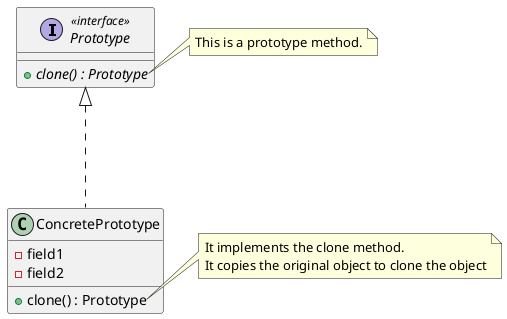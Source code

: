 @startuml
Prototype <|... ConcretePrototype

interface Prototype <<interface>> {
+{abstract} clone() : Prototype
}

class ConcretePrototype{
- field1
- field2

+clone() : Prototype
}
note right of Prototype::clone
  This is a prototype method.
end note

note right of ConcretePrototype::clone
  It implements the clone method.
  It copies the original object to clone the object
end note
@enduml